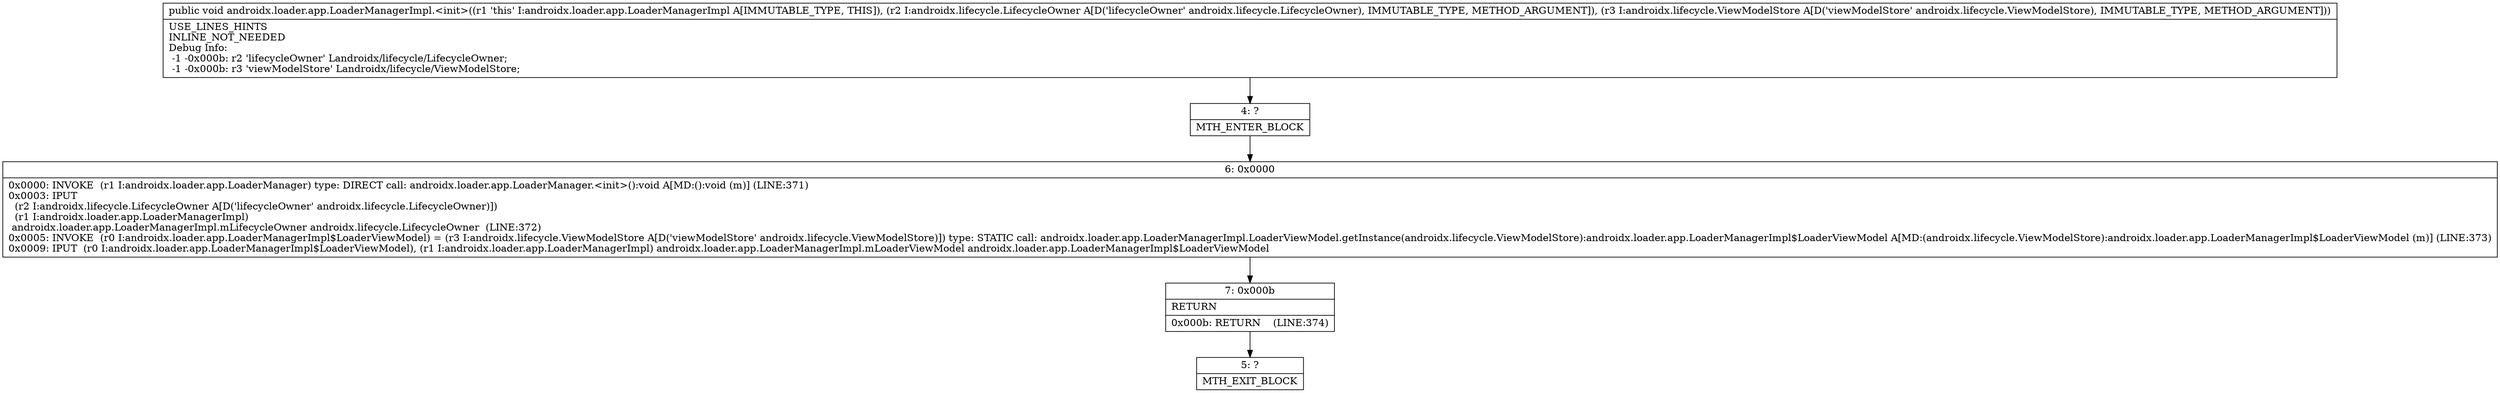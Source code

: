 digraph "CFG forandroidx.loader.app.LoaderManagerImpl.\<init\>(Landroidx\/lifecycle\/LifecycleOwner;Landroidx\/lifecycle\/ViewModelStore;)V" {
Node_4 [shape=record,label="{4\:\ ?|MTH_ENTER_BLOCK\l}"];
Node_6 [shape=record,label="{6\:\ 0x0000|0x0000: INVOKE  (r1 I:androidx.loader.app.LoaderManager) type: DIRECT call: androidx.loader.app.LoaderManager.\<init\>():void A[MD:():void (m)] (LINE:371)\l0x0003: IPUT  \l  (r2 I:androidx.lifecycle.LifecycleOwner A[D('lifecycleOwner' androidx.lifecycle.LifecycleOwner)])\l  (r1 I:androidx.loader.app.LoaderManagerImpl)\l androidx.loader.app.LoaderManagerImpl.mLifecycleOwner androidx.lifecycle.LifecycleOwner  (LINE:372)\l0x0005: INVOKE  (r0 I:androidx.loader.app.LoaderManagerImpl$LoaderViewModel) = (r3 I:androidx.lifecycle.ViewModelStore A[D('viewModelStore' androidx.lifecycle.ViewModelStore)]) type: STATIC call: androidx.loader.app.LoaderManagerImpl.LoaderViewModel.getInstance(androidx.lifecycle.ViewModelStore):androidx.loader.app.LoaderManagerImpl$LoaderViewModel A[MD:(androidx.lifecycle.ViewModelStore):androidx.loader.app.LoaderManagerImpl$LoaderViewModel (m)] (LINE:373)\l0x0009: IPUT  (r0 I:androidx.loader.app.LoaderManagerImpl$LoaderViewModel), (r1 I:androidx.loader.app.LoaderManagerImpl) androidx.loader.app.LoaderManagerImpl.mLoaderViewModel androidx.loader.app.LoaderManagerImpl$LoaderViewModel \l}"];
Node_7 [shape=record,label="{7\:\ 0x000b|RETURN\l|0x000b: RETURN    (LINE:374)\l}"];
Node_5 [shape=record,label="{5\:\ ?|MTH_EXIT_BLOCK\l}"];
MethodNode[shape=record,label="{public void androidx.loader.app.LoaderManagerImpl.\<init\>((r1 'this' I:androidx.loader.app.LoaderManagerImpl A[IMMUTABLE_TYPE, THIS]), (r2 I:androidx.lifecycle.LifecycleOwner A[D('lifecycleOwner' androidx.lifecycle.LifecycleOwner), IMMUTABLE_TYPE, METHOD_ARGUMENT]), (r3 I:androidx.lifecycle.ViewModelStore A[D('viewModelStore' androidx.lifecycle.ViewModelStore), IMMUTABLE_TYPE, METHOD_ARGUMENT]))  | USE_LINES_HINTS\lINLINE_NOT_NEEDED\lDebug Info:\l  \-1 \-0x000b: r2 'lifecycleOwner' Landroidx\/lifecycle\/LifecycleOwner;\l  \-1 \-0x000b: r3 'viewModelStore' Landroidx\/lifecycle\/ViewModelStore;\l}"];
MethodNode -> Node_4;Node_4 -> Node_6;
Node_6 -> Node_7;
Node_7 -> Node_5;
}

